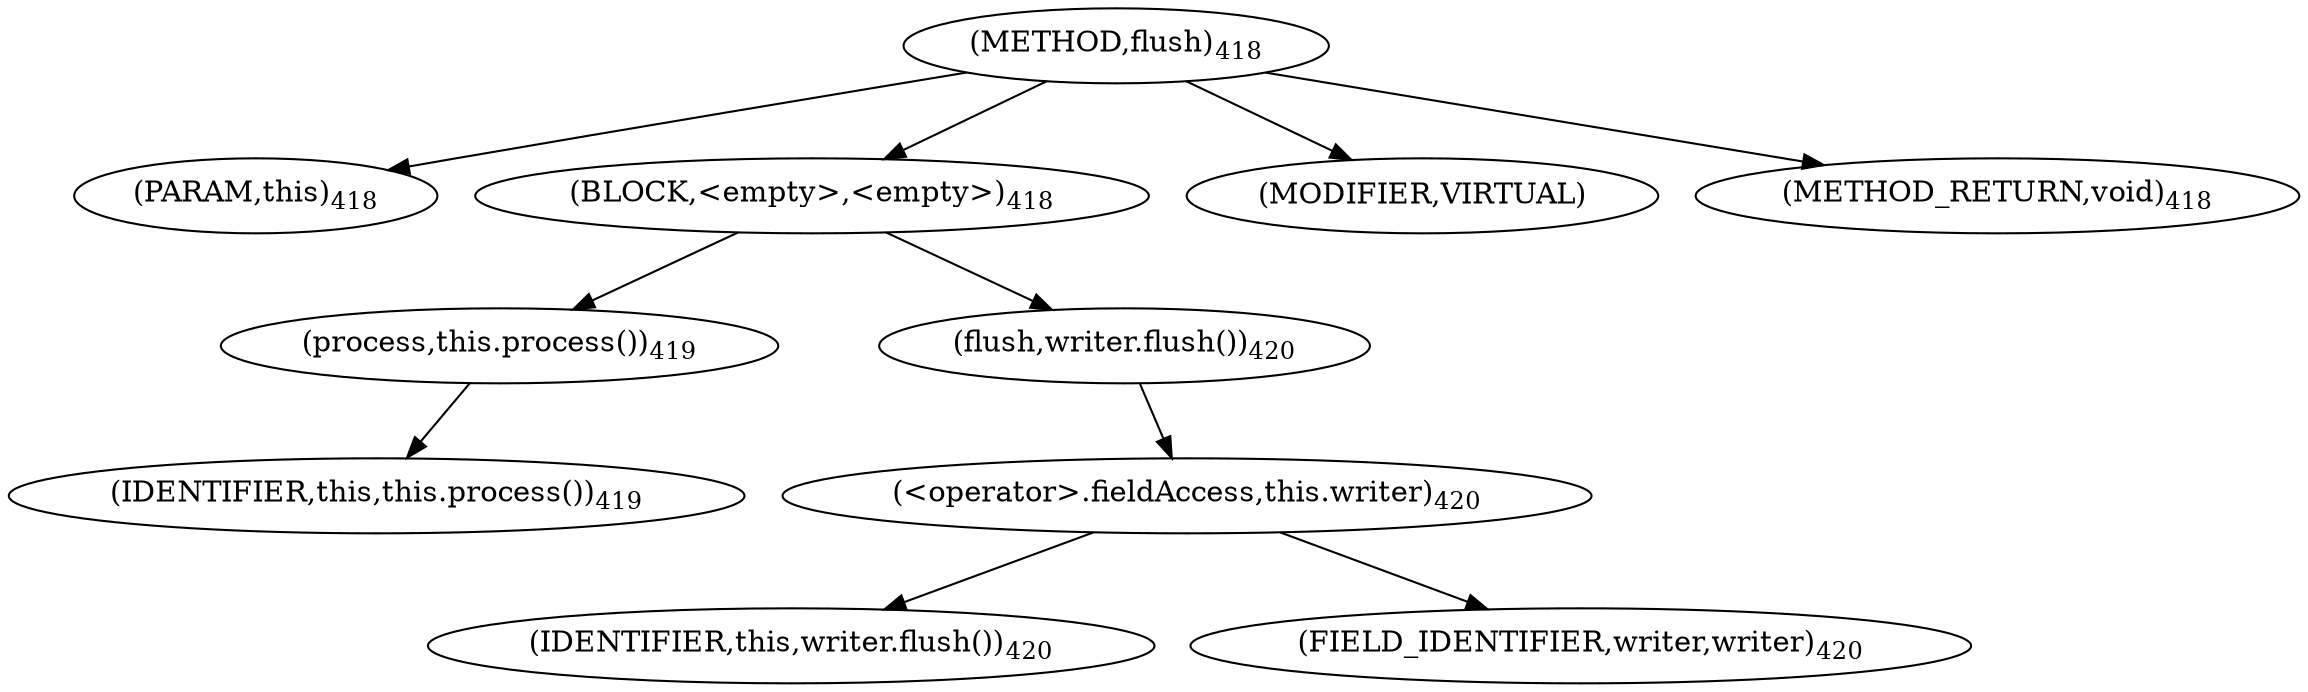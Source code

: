 digraph "flush" {  
"977" [label = <(METHOD,flush)<SUB>418</SUB>> ]
"79" [label = <(PARAM,this)<SUB>418</SUB>> ]
"978" [label = <(BLOCK,&lt;empty&gt;,&lt;empty&gt;)<SUB>418</SUB>> ]
"979" [label = <(process,this.process())<SUB>419</SUB>> ]
"78" [label = <(IDENTIFIER,this,this.process())<SUB>419</SUB>> ]
"980" [label = <(flush,writer.flush())<SUB>420</SUB>> ]
"981" [label = <(&lt;operator&gt;.fieldAccess,this.writer)<SUB>420</SUB>> ]
"982" [label = <(IDENTIFIER,this,writer.flush())<SUB>420</SUB>> ]
"983" [label = <(FIELD_IDENTIFIER,writer,writer)<SUB>420</SUB>> ]
"984" [label = <(MODIFIER,VIRTUAL)> ]
"985" [label = <(METHOD_RETURN,void)<SUB>418</SUB>> ]
  "977" -> "79" 
  "977" -> "978" 
  "977" -> "984" 
  "977" -> "985" 
  "978" -> "979" 
  "978" -> "980" 
  "979" -> "78" 
  "980" -> "981" 
  "981" -> "982" 
  "981" -> "983" 
}
